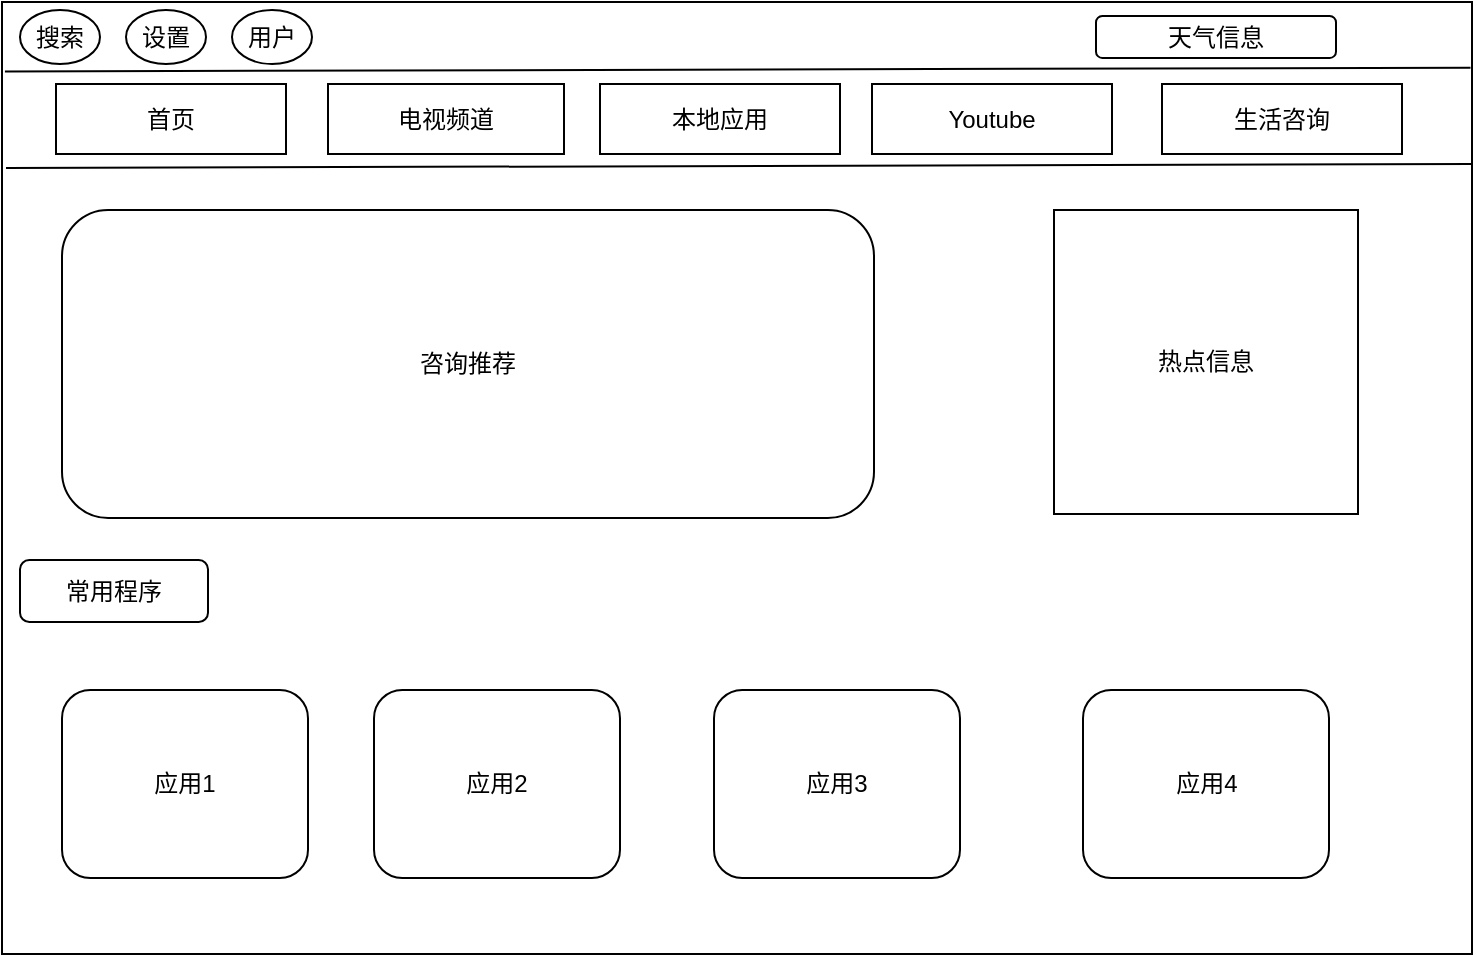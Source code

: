 <mxfile version="24.5.4" type="github">
  <diagram name="Page-1" id="c7488fd3-1785-93aa-aadb-54a6760d102a">
    <mxGraphModel dx="1160" dy="1087" grid="0" gridSize="10" guides="1" tooltips="1" connect="1" arrows="1" fold="1" page="0" pageScale="1" pageWidth="1100" pageHeight="850" background="none" math="0" shadow="0">
      <root>
        <mxCell id="0" />
        <mxCell id="1" parent="0" />
        <mxCell id="2b4e8129b02d487f-32" value="No" style="edgeStyle=orthogonalEdgeStyle;rounded=0;html=1;labelBackgroundColor=none;startArrow=none;startFill=0;startSize=5;endArrow=classicThin;endFill=1;endSize=5;jettySize=auto;orthogonalLoop=1;strokeWidth=1;fontFamily=Verdana;fontSize=8" parent="1" source="2b4e8129b02d487f-15" edge="1">
          <mxGeometry x="-0.953" y="15" relative="1" as="geometry">
            <Array as="points">
              <mxPoint x="604" y="505" />
              <mxPoint x="414" y="505" />
            </Array>
            <mxPoint as="offset" />
            <mxPoint x="414" y="322" as="targetPoint" />
          </mxGeometry>
        </mxCell>
        <mxCell id="X7l-tvRHpJtHz-ZMr7ec-15" value="" style="rounded=0;whiteSpace=wrap;html=1;" vertex="1" parent="1">
          <mxGeometry x="325" y="-241" width="735" height="476" as="geometry" />
        </mxCell>
        <mxCell id="X7l-tvRHpJtHz-ZMr7ec-16" value="首页" style="rounded=0;whiteSpace=wrap;html=1;" vertex="1" parent="1">
          <mxGeometry x="352" y="-200" width="115" height="35" as="geometry" />
        </mxCell>
        <mxCell id="X7l-tvRHpJtHz-ZMr7ec-17" value="电视频道" style="rounded=0;whiteSpace=wrap;html=1;" vertex="1" parent="1">
          <mxGeometry x="488" y="-200" width="118" height="35" as="geometry" />
        </mxCell>
        <mxCell id="X7l-tvRHpJtHz-ZMr7ec-18" value="本地应用" style="rounded=0;whiteSpace=wrap;html=1;" vertex="1" parent="1">
          <mxGeometry x="624" y="-200" width="120" height="35" as="geometry" />
        </mxCell>
        <mxCell id="X7l-tvRHpJtHz-ZMr7ec-19" value="Youtube" style="rounded=0;whiteSpace=wrap;html=1;" vertex="1" parent="1">
          <mxGeometry x="760" y="-200" width="120" height="35" as="geometry" />
        </mxCell>
        <mxCell id="X7l-tvRHpJtHz-ZMr7ec-20" value="生活咨询" style="rounded=0;whiteSpace=wrap;html=1;" vertex="1" parent="1">
          <mxGeometry x="905" y="-200" width="120" height="35" as="geometry" />
        </mxCell>
        <mxCell id="X7l-tvRHpJtHz-ZMr7ec-21" value="搜索" style="ellipse;whiteSpace=wrap;html=1;" vertex="1" parent="1">
          <mxGeometry x="334" y="-237" width="40" height="27" as="geometry" />
        </mxCell>
        <mxCell id="X7l-tvRHpJtHz-ZMr7ec-22" value="设置" style="ellipse;whiteSpace=wrap;html=1;" vertex="1" parent="1">
          <mxGeometry x="387" y="-237" width="40" height="27" as="geometry" />
        </mxCell>
        <mxCell id="X7l-tvRHpJtHz-ZMr7ec-24" value="用户" style="ellipse;whiteSpace=wrap;html=1;" vertex="1" parent="1">
          <mxGeometry x="440" y="-237" width="40" height="27" as="geometry" />
        </mxCell>
        <mxCell id="X7l-tvRHpJtHz-ZMr7ec-25" value="天气信息" style="rounded=1;whiteSpace=wrap;html=1;" vertex="1" parent="1">
          <mxGeometry x="872" y="-234" width="120" height="21" as="geometry" />
        </mxCell>
        <mxCell id="X7l-tvRHpJtHz-ZMr7ec-27" value="" style="endArrow=none;html=1;rounded=0;exitX=0.002;exitY=0.073;exitDx=0;exitDy=0;exitPerimeter=0;entryX=0.999;entryY=0.069;entryDx=0;entryDy=0;entryPerimeter=0;" edge="1" parent="1" source="X7l-tvRHpJtHz-ZMr7ec-15" target="X7l-tvRHpJtHz-ZMr7ec-15">
          <mxGeometry width="50" height="50" relative="1" as="geometry">
            <mxPoint x="676" y="12" as="sourcePoint" />
            <mxPoint x="726" y="-38" as="targetPoint" />
          </mxGeometry>
        </mxCell>
        <mxCell id="X7l-tvRHpJtHz-ZMr7ec-28" value="" style="endArrow=none;html=1;rounded=0;exitX=0.002;exitY=0.073;exitDx=0;exitDy=0;exitPerimeter=0;entryX=0.999;entryY=0.069;entryDx=0;entryDy=0;entryPerimeter=0;" edge="1" parent="1">
          <mxGeometry width="50" height="50" relative="1" as="geometry">
            <mxPoint x="327" y="-158" as="sourcePoint" />
            <mxPoint x="1060" y="-160" as="targetPoint" />
          </mxGeometry>
        </mxCell>
        <mxCell id="X7l-tvRHpJtHz-ZMr7ec-29" value="咨询推荐" style="rounded=1;whiteSpace=wrap;html=1;" vertex="1" parent="1">
          <mxGeometry x="355" y="-137" width="406" height="154" as="geometry" />
        </mxCell>
        <mxCell id="X7l-tvRHpJtHz-ZMr7ec-31" value="热点信息" style="whiteSpace=wrap;html=1;aspect=fixed;" vertex="1" parent="1">
          <mxGeometry x="851" y="-137" width="152" height="152" as="geometry" />
        </mxCell>
        <mxCell id="X7l-tvRHpJtHz-ZMr7ec-32" value="常用程序" style="rounded=1;whiteSpace=wrap;html=1;" vertex="1" parent="1">
          <mxGeometry x="334" y="38" width="94" height="31" as="geometry" />
        </mxCell>
        <mxCell id="X7l-tvRHpJtHz-ZMr7ec-33" value="应用1" style="rounded=1;whiteSpace=wrap;html=1;" vertex="1" parent="1">
          <mxGeometry x="355" y="103" width="123" height="94" as="geometry" />
        </mxCell>
        <mxCell id="X7l-tvRHpJtHz-ZMr7ec-34" value="应用2" style="rounded=1;whiteSpace=wrap;html=1;" vertex="1" parent="1">
          <mxGeometry x="511" y="103" width="123" height="94" as="geometry" />
        </mxCell>
        <mxCell id="X7l-tvRHpJtHz-ZMr7ec-35" value="应用3" style="rounded=1;whiteSpace=wrap;html=1;" vertex="1" parent="1">
          <mxGeometry x="681" y="103" width="123" height="94" as="geometry" />
        </mxCell>
        <mxCell id="X7l-tvRHpJtHz-ZMr7ec-36" value="应用4" style="rounded=1;whiteSpace=wrap;html=1;" vertex="1" parent="1">
          <mxGeometry x="865.5" y="103" width="123" height="94" as="geometry" />
        </mxCell>
      </root>
    </mxGraphModel>
  </diagram>
</mxfile>
